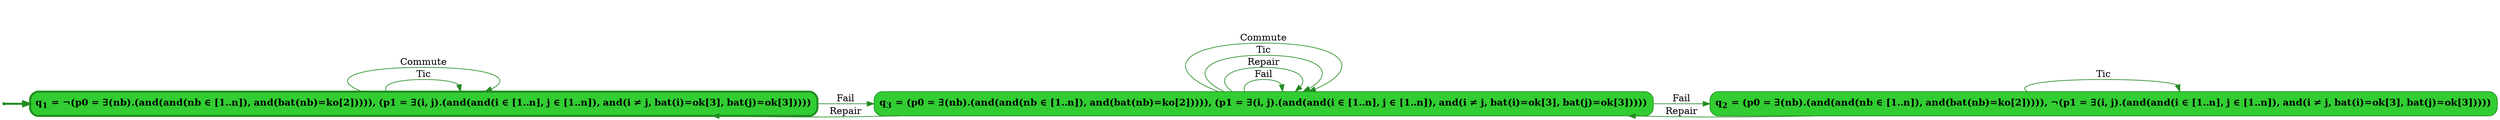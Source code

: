 digraph g {

	rankdir="LR"

	__invisible__[shape="point", color="forestgreen"]
	q1[label=<<b>q<sub>1</sub> = ¬(p0 = ∃(nb).(and(and(nb ∈ [1..n]), and(bat(nb)=ko[2])))), (p1 = ∃(i, j).(and(and(i ∈ [1..n], j ∈ [1..n]), and(i ≠ j, bat(i)=ok[3], bat(j)=ok[3]))))</b>>, shape="box", style="rounded, filled", fillcolor="limegreen", color="forestgreen", penwidth=3] // Initial
	q3[label=<<b>q<sub>3</sub> = (p0 = ∃(nb).(and(and(nb ∈ [1..n]), and(bat(nb)=ko[2])))), (p1 = ∃(i, j).(and(and(i ∈ [1..n], j ∈ [1..n]), and(i ≠ j, bat(i)=ok[3], bat(j)=ok[3]))))</b>>, shape="box", style="rounded, filled", fillcolor="limegreen", color="forestgreen"]
	q2[label=<<b>q<sub>2</sub> = (p0 = ∃(nb).(and(and(nb ∈ [1..n]), and(bat(nb)=ko[2])))), ¬(p1 = ∃(i, j).(and(and(i ∈ [1..n], j ∈ [1..n]), and(i ≠ j, bat(i)=ok[3], bat(j)=ok[3]))))</b>>, shape="box", style="rounded, filled", fillcolor="limegreen", color="forestgreen"]

	__invisible__ -> q1[penwidth=3, color="forestgreen"]
	q1 -> q3[label=<Fail>, color="forestgreen"]
	q3 -> q3[label=<Fail>, color="forestgreen"]
	q3 -> q3[label=<Repair>, color="forestgreen"]
	q3 -> q1[label=<Repair>, color="forestgreen"]
	q3 -> q3[label=<Tic>, color="forestgreen"]
	q3 -> q3[label=<Commute>, color="forestgreen"]
	q3 -> q2[label=<Fail>, color="forestgreen"]
	q2 -> q3[label=<Repair>, color="forestgreen"]
	q2 -> q2[label=<Tic>, color="forestgreen"]
	q1 -> q1[label=<Tic>, color="forestgreen"]
	q1 -> q1[label=<Commute>, color="forestgreen"]

}
